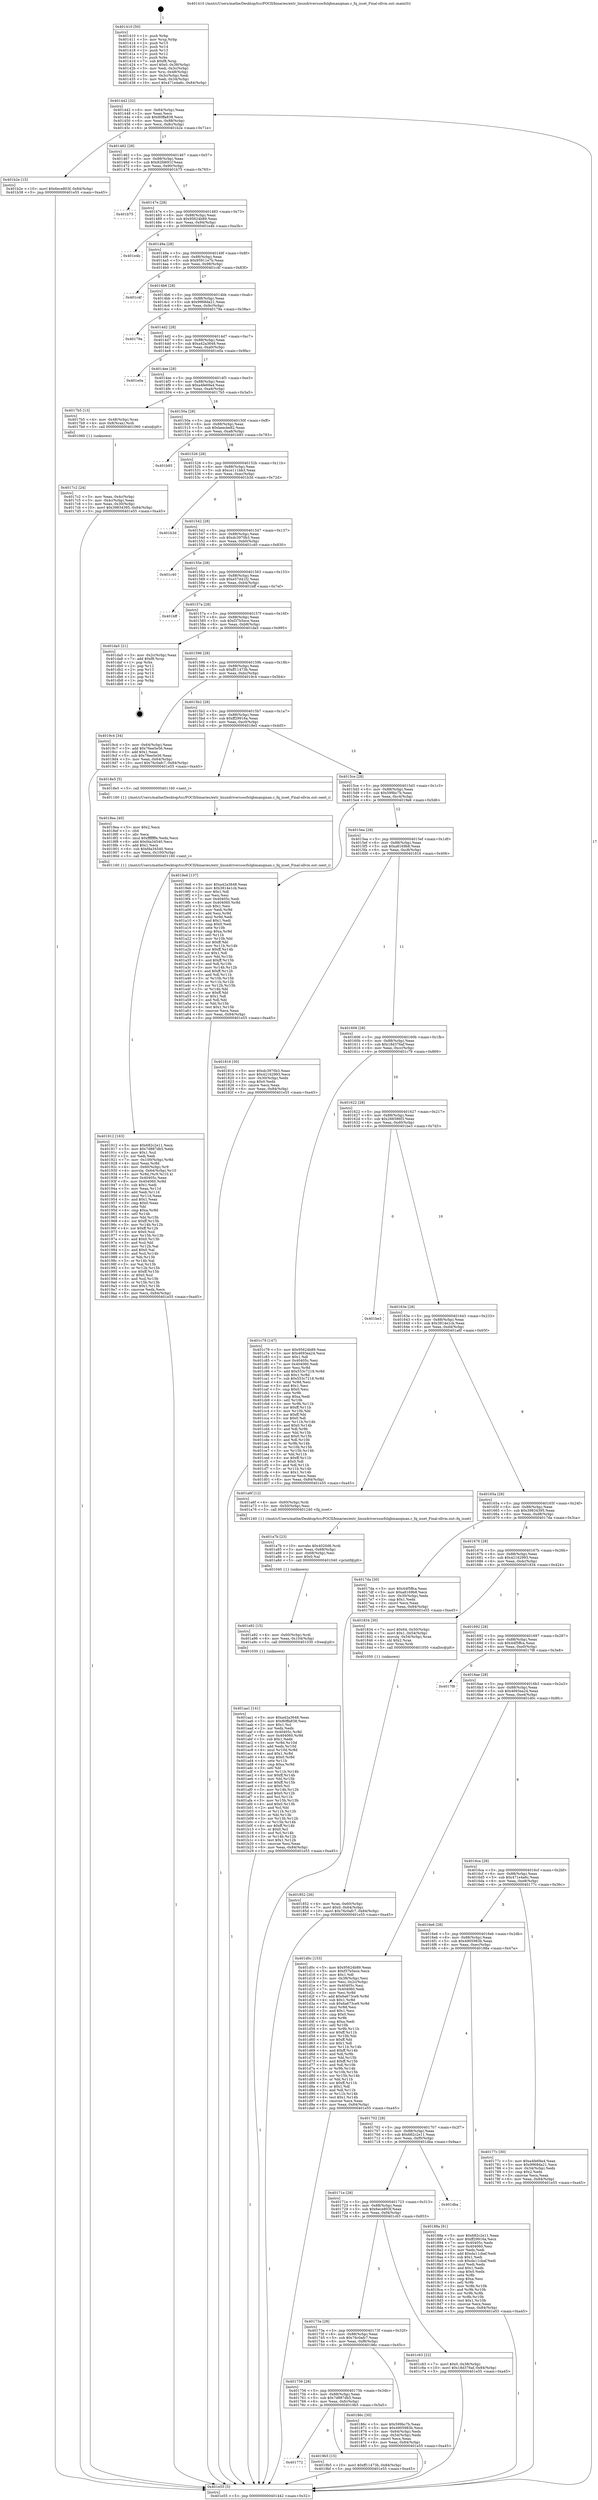 digraph "0x401410" {
  label = "0x401410 (/mnt/c/Users/mathe/Desktop/tcc/POCII/binaries/extr_linuxdriverssocfslqbmanqman.c_fq_isset_Final-ollvm.out::main(0))"
  labelloc = "t"
  node[shape=record]

  Entry [label="",width=0.3,height=0.3,shape=circle,fillcolor=black,style=filled]
  "0x401442" [label="{
     0x401442 [32]\l
     | [instrs]\l
     &nbsp;&nbsp;0x401442 \<+6\>: mov -0x84(%rbp),%eax\l
     &nbsp;&nbsp;0x401448 \<+2\>: mov %eax,%ecx\l
     &nbsp;&nbsp;0x40144a \<+6\>: sub $0x80ffa838,%ecx\l
     &nbsp;&nbsp;0x401450 \<+6\>: mov %eax,-0x88(%rbp)\l
     &nbsp;&nbsp;0x401456 \<+6\>: mov %ecx,-0x8c(%rbp)\l
     &nbsp;&nbsp;0x40145c \<+6\>: je 0000000000401b2e \<main+0x71e\>\l
  }"]
  "0x401b2e" [label="{
     0x401b2e [15]\l
     | [instrs]\l
     &nbsp;&nbsp;0x401b2e \<+10\>: movl $0x6ece803f,-0x84(%rbp)\l
     &nbsp;&nbsp;0x401b38 \<+5\>: jmp 0000000000401e55 \<main+0xa45\>\l
  }"]
  "0x401462" [label="{
     0x401462 [28]\l
     | [instrs]\l
     &nbsp;&nbsp;0x401462 \<+5\>: jmp 0000000000401467 \<main+0x57\>\l
     &nbsp;&nbsp;0x401467 \<+6\>: mov -0x88(%rbp),%eax\l
     &nbsp;&nbsp;0x40146d \<+5\>: sub $0x82fd691f,%eax\l
     &nbsp;&nbsp;0x401472 \<+6\>: mov %eax,-0x90(%rbp)\l
     &nbsp;&nbsp;0x401478 \<+6\>: je 0000000000401b75 \<main+0x765\>\l
  }"]
  Exit [label="",width=0.3,height=0.3,shape=circle,fillcolor=black,style=filled,peripheries=2]
  "0x401b75" [label="{
     0x401b75\l
  }", style=dashed]
  "0x40147e" [label="{
     0x40147e [28]\l
     | [instrs]\l
     &nbsp;&nbsp;0x40147e \<+5\>: jmp 0000000000401483 \<main+0x73\>\l
     &nbsp;&nbsp;0x401483 \<+6\>: mov -0x88(%rbp),%eax\l
     &nbsp;&nbsp;0x401489 \<+5\>: sub $0x95624b89,%eax\l
     &nbsp;&nbsp;0x40148e \<+6\>: mov %eax,-0x94(%rbp)\l
     &nbsp;&nbsp;0x401494 \<+6\>: je 0000000000401e4b \<main+0xa3b\>\l
  }"]
  "0x401aa1" [label="{
     0x401aa1 [141]\l
     | [instrs]\l
     &nbsp;&nbsp;0x401aa1 \<+5\>: mov $0xa42a3648,%eax\l
     &nbsp;&nbsp;0x401aa6 \<+5\>: mov $0x80ffa838,%esi\l
     &nbsp;&nbsp;0x401aab \<+2\>: mov $0x1,%cl\l
     &nbsp;&nbsp;0x401aad \<+2\>: xor %edx,%edx\l
     &nbsp;&nbsp;0x401aaf \<+8\>: mov 0x40405c,%r8d\l
     &nbsp;&nbsp;0x401ab7 \<+8\>: mov 0x404060,%r9d\l
     &nbsp;&nbsp;0x401abf \<+3\>: sub $0x1,%edx\l
     &nbsp;&nbsp;0x401ac2 \<+3\>: mov %r8d,%r10d\l
     &nbsp;&nbsp;0x401ac5 \<+3\>: add %edx,%r10d\l
     &nbsp;&nbsp;0x401ac8 \<+4\>: imul %r10d,%r8d\l
     &nbsp;&nbsp;0x401acc \<+4\>: and $0x1,%r8d\l
     &nbsp;&nbsp;0x401ad0 \<+4\>: cmp $0x0,%r8d\l
     &nbsp;&nbsp;0x401ad4 \<+4\>: sete %r11b\l
     &nbsp;&nbsp;0x401ad8 \<+4\>: cmp $0xa,%r9d\l
     &nbsp;&nbsp;0x401adc \<+3\>: setl %bl\l
     &nbsp;&nbsp;0x401adf \<+3\>: mov %r11b,%r14b\l
     &nbsp;&nbsp;0x401ae2 \<+4\>: xor $0xff,%r14b\l
     &nbsp;&nbsp;0x401ae6 \<+3\>: mov %bl,%r15b\l
     &nbsp;&nbsp;0x401ae9 \<+4\>: xor $0xff,%r15b\l
     &nbsp;&nbsp;0x401aed \<+3\>: xor $0x0,%cl\l
     &nbsp;&nbsp;0x401af0 \<+3\>: mov %r14b,%r12b\l
     &nbsp;&nbsp;0x401af3 \<+4\>: and $0x0,%r12b\l
     &nbsp;&nbsp;0x401af7 \<+3\>: and %cl,%r11b\l
     &nbsp;&nbsp;0x401afa \<+3\>: mov %r15b,%r13b\l
     &nbsp;&nbsp;0x401afd \<+4\>: and $0x0,%r13b\l
     &nbsp;&nbsp;0x401b01 \<+2\>: and %cl,%bl\l
     &nbsp;&nbsp;0x401b03 \<+3\>: or %r11b,%r12b\l
     &nbsp;&nbsp;0x401b06 \<+3\>: or %bl,%r13b\l
     &nbsp;&nbsp;0x401b09 \<+3\>: xor %r13b,%r12b\l
     &nbsp;&nbsp;0x401b0c \<+3\>: or %r15b,%r14b\l
     &nbsp;&nbsp;0x401b0f \<+4\>: xor $0xff,%r14b\l
     &nbsp;&nbsp;0x401b13 \<+3\>: or $0x0,%cl\l
     &nbsp;&nbsp;0x401b16 \<+3\>: and %cl,%r14b\l
     &nbsp;&nbsp;0x401b19 \<+3\>: or %r14b,%r12b\l
     &nbsp;&nbsp;0x401b1c \<+4\>: test $0x1,%r12b\l
     &nbsp;&nbsp;0x401b20 \<+3\>: cmovne %esi,%eax\l
     &nbsp;&nbsp;0x401b23 \<+6\>: mov %eax,-0x84(%rbp)\l
     &nbsp;&nbsp;0x401b29 \<+5\>: jmp 0000000000401e55 \<main+0xa45\>\l
  }"]
  "0x401e4b" [label="{
     0x401e4b\l
  }", style=dashed]
  "0x40149a" [label="{
     0x40149a [28]\l
     | [instrs]\l
     &nbsp;&nbsp;0x40149a \<+5\>: jmp 000000000040149f \<main+0x8f\>\l
     &nbsp;&nbsp;0x40149f \<+6\>: mov -0x88(%rbp),%eax\l
     &nbsp;&nbsp;0x4014a5 \<+5\>: sub $0x95911e7b,%eax\l
     &nbsp;&nbsp;0x4014aa \<+6\>: mov %eax,-0x98(%rbp)\l
     &nbsp;&nbsp;0x4014b0 \<+6\>: je 0000000000401c4f \<main+0x83f\>\l
  }"]
  "0x401a92" [label="{
     0x401a92 [15]\l
     | [instrs]\l
     &nbsp;&nbsp;0x401a92 \<+4\>: mov -0x60(%rbp),%rdi\l
     &nbsp;&nbsp;0x401a96 \<+6\>: mov %eax,-0x104(%rbp)\l
     &nbsp;&nbsp;0x401a9c \<+5\>: call 0000000000401030 \<free@plt\>\l
     | [calls]\l
     &nbsp;&nbsp;0x401030 \{1\} (unknown)\l
  }"]
  "0x401c4f" [label="{
     0x401c4f\l
  }", style=dashed]
  "0x4014b6" [label="{
     0x4014b6 [28]\l
     | [instrs]\l
     &nbsp;&nbsp;0x4014b6 \<+5\>: jmp 00000000004014bb \<main+0xab\>\l
     &nbsp;&nbsp;0x4014bb \<+6\>: mov -0x88(%rbp),%eax\l
     &nbsp;&nbsp;0x4014c1 \<+5\>: sub $0x9968da21,%eax\l
     &nbsp;&nbsp;0x4014c6 \<+6\>: mov %eax,-0x9c(%rbp)\l
     &nbsp;&nbsp;0x4014cc \<+6\>: je 000000000040179a \<main+0x38a\>\l
  }"]
  "0x401a7b" [label="{
     0x401a7b [23]\l
     | [instrs]\l
     &nbsp;&nbsp;0x401a7b \<+10\>: movabs $0x4020d6,%rdi\l
     &nbsp;&nbsp;0x401a85 \<+3\>: mov %eax,-0x68(%rbp)\l
     &nbsp;&nbsp;0x401a88 \<+3\>: mov -0x68(%rbp),%esi\l
     &nbsp;&nbsp;0x401a8b \<+2\>: mov $0x0,%al\l
     &nbsp;&nbsp;0x401a8d \<+5\>: call 0000000000401040 \<printf@plt\>\l
     | [calls]\l
     &nbsp;&nbsp;0x401040 \{1\} (unknown)\l
  }"]
  "0x40179a" [label="{
     0x40179a\l
  }", style=dashed]
  "0x4014d2" [label="{
     0x4014d2 [28]\l
     | [instrs]\l
     &nbsp;&nbsp;0x4014d2 \<+5\>: jmp 00000000004014d7 \<main+0xc7\>\l
     &nbsp;&nbsp;0x4014d7 \<+6\>: mov -0x88(%rbp),%eax\l
     &nbsp;&nbsp;0x4014dd \<+5\>: sub $0xa42a3648,%eax\l
     &nbsp;&nbsp;0x4014e2 \<+6\>: mov %eax,-0xa0(%rbp)\l
     &nbsp;&nbsp;0x4014e8 \<+6\>: je 0000000000401e0a \<main+0x9fa\>\l
  }"]
  "0x401772" [label="{
     0x401772\l
  }", style=dashed]
  "0x401e0a" [label="{
     0x401e0a\l
  }", style=dashed]
  "0x4014ee" [label="{
     0x4014ee [28]\l
     | [instrs]\l
     &nbsp;&nbsp;0x4014ee \<+5\>: jmp 00000000004014f3 \<main+0xe3\>\l
     &nbsp;&nbsp;0x4014f3 \<+6\>: mov -0x88(%rbp),%eax\l
     &nbsp;&nbsp;0x4014f9 \<+5\>: sub $0xa4fe69a4,%eax\l
     &nbsp;&nbsp;0x4014fe \<+6\>: mov %eax,-0xa4(%rbp)\l
     &nbsp;&nbsp;0x401504 \<+6\>: je 00000000004017b5 \<main+0x3a5\>\l
  }"]
  "0x4019b5" [label="{
     0x4019b5 [15]\l
     | [instrs]\l
     &nbsp;&nbsp;0x4019b5 \<+10\>: movl $0xff11473b,-0x84(%rbp)\l
     &nbsp;&nbsp;0x4019bf \<+5\>: jmp 0000000000401e55 \<main+0xa45\>\l
  }"]
  "0x4017b5" [label="{
     0x4017b5 [13]\l
     | [instrs]\l
     &nbsp;&nbsp;0x4017b5 \<+4\>: mov -0x48(%rbp),%rax\l
     &nbsp;&nbsp;0x4017b9 \<+4\>: mov 0x8(%rax),%rdi\l
     &nbsp;&nbsp;0x4017bd \<+5\>: call 0000000000401060 \<atoi@plt\>\l
     | [calls]\l
     &nbsp;&nbsp;0x401060 \{1\} (unknown)\l
  }"]
  "0x40150a" [label="{
     0x40150a [28]\l
     | [instrs]\l
     &nbsp;&nbsp;0x40150a \<+5\>: jmp 000000000040150f \<main+0xff\>\l
     &nbsp;&nbsp;0x40150f \<+6\>: mov -0x88(%rbp),%eax\l
     &nbsp;&nbsp;0x401515 \<+5\>: sub $0xbeecbe82,%eax\l
     &nbsp;&nbsp;0x40151a \<+6\>: mov %eax,-0xa8(%rbp)\l
     &nbsp;&nbsp;0x401520 \<+6\>: je 0000000000401b93 \<main+0x783\>\l
  }"]
  "0x401912" [label="{
     0x401912 [163]\l
     | [instrs]\l
     &nbsp;&nbsp;0x401912 \<+5\>: mov $0x682c2e11,%ecx\l
     &nbsp;&nbsp;0x401917 \<+5\>: mov $0x7d887db5,%edx\l
     &nbsp;&nbsp;0x40191c \<+3\>: mov $0x1,%sil\l
     &nbsp;&nbsp;0x40191f \<+2\>: xor %edi,%edi\l
     &nbsp;&nbsp;0x401921 \<+7\>: mov -0x100(%rbp),%r8d\l
     &nbsp;&nbsp;0x401928 \<+4\>: imul %eax,%r8d\l
     &nbsp;&nbsp;0x40192c \<+4\>: mov -0x60(%rbp),%r9\l
     &nbsp;&nbsp;0x401930 \<+4\>: movslq -0x64(%rbp),%r10\l
     &nbsp;&nbsp;0x401934 \<+4\>: mov %r8d,(%r9,%r10,4)\l
     &nbsp;&nbsp;0x401938 \<+7\>: mov 0x40405c,%eax\l
     &nbsp;&nbsp;0x40193f \<+8\>: mov 0x404060,%r8d\l
     &nbsp;&nbsp;0x401947 \<+3\>: sub $0x1,%edi\l
     &nbsp;&nbsp;0x40194a \<+3\>: mov %eax,%r11d\l
     &nbsp;&nbsp;0x40194d \<+3\>: add %edi,%r11d\l
     &nbsp;&nbsp;0x401950 \<+4\>: imul %r11d,%eax\l
     &nbsp;&nbsp;0x401954 \<+3\>: and $0x1,%eax\l
     &nbsp;&nbsp;0x401957 \<+3\>: cmp $0x0,%eax\l
     &nbsp;&nbsp;0x40195a \<+3\>: sete %bl\l
     &nbsp;&nbsp;0x40195d \<+4\>: cmp $0xa,%r8d\l
     &nbsp;&nbsp;0x401961 \<+4\>: setl %r14b\l
     &nbsp;&nbsp;0x401965 \<+3\>: mov %bl,%r15b\l
     &nbsp;&nbsp;0x401968 \<+4\>: xor $0xff,%r15b\l
     &nbsp;&nbsp;0x40196c \<+3\>: mov %r14b,%r12b\l
     &nbsp;&nbsp;0x40196f \<+4\>: xor $0xff,%r12b\l
     &nbsp;&nbsp;0x401973 \<+4\>: xor $0x0,%sil\l
     &nbsp;&nbsp;0x401977 \<+3\>: mov %r15b,%r13b\l
     &nbsp;&nbsp;0x40197a \<+4\>: and $0x0,%r13b\l
     &nbsp;&nbsp;0x40197e \<+3\>: and %sil,%bl\l
     &nbsp;&nbsp;0x401981 \<+3\>: mov %r12b,%al\l
     &nbsp;&nbsp;0x401984 \<+2\>: and $0x0,%al\l
     &nbsp;&nbsp;0x401986 \<+3\>: and %sil,%r14b\l
     &nbsp;&nbsp;0x401989 \<+3\>: or %bl,%r13b\l
     &nbsp;&nbsp;0x40198c \<+3\>: or %r14b,%al\l
     &nbsp;&nbsp;0x40198f \<+3\>: xor %al,%r13b\l
     &nbsp;&nbsp;0x401992 \<+3\>: or %r12b,%r15b\l
     &nbsp;&nbsp;0x401995 \<+4\>: xor $0xff,%r15b\l
     &nbsp;&nbsp;0x401999 \<+4\>: or $0x0,%sil\l
     &nbsp;&nbsp;0x40199d \<+3\>: and %sil,%r15b\l
     &nbsp;&nbsp;0x4019a0 \<+3\>: or %r15b,%r13b\l
     &nbsp;&nbsp;0x4019a3 \<+4\>: test $0x1,%r13b\l
     &nbsp;&nbsp;0x4019a7 \<+3\>: cmovne %edx,%ecx\l
     &nbsp;&nbsp;0x4019aa \<+6\>: mov %ecx,-0x84(%rbp)\l
     &nbsp;&nbsp;0x4019b0 \<+5\>: jmp 0000000000401e55 \<main+0xa45\>\l
  }"]
  "0x401b93" [label="{
     0x401b93\l
  }", style=dashed]
  "0x401526" [label="{
     0x401526 [28]\l
     | [instrs]\l
     &nbsp;&nbsp;0x401526 \<+5\>: jmp 000000000040152b \<main+0x11b\>\l
     &nbsp;&nbsp;0x40152b \<+6\>: mov -0x88(%rbp),%eax\l
     &nbsp;&nbsp;0x401531 \<+5\>: sub $0xce111bb3,%eax\l
     &nbsp;&nbsp;0x401536 \<+6\>: mov %eax,-0xac(%rbp)\l
     &nbsp;&nbsp;0x40153c \<+6\>: je 0000000000401b3d \<main+0x72d\>\l
  }"]
  "0x4018ea" [label="{
     0x4018ea [40]\l
     | [instrs]\l
     &nbsp;&nbsp;0x4018ea \<+5\>: mov $0x2,%ecx\l
     &nbsp;&nbsp;0x4018ef \<+1\>: cltd\l
     &nbsp;&nbsp;0x4018f0 \<+2\>: idiv %ecx\l
     &nbsp;&nbsp;0x4018f2 \<+6\>: imul $0xfffffffe,%edx,%ecx\l
     &nbsp;&nbsp;0x4018f8 \<+6\>: add $0xfda34540,%ecx\l
     &nbsp;&nbsp;0x4018fe \<+3\>: add $0x1,%ecx\l
     &nbsp;&nbsp;0x401901 \<+6\>: sub $0xfda34540,%ecx\l
     &nbsp;&nbsp;0x401907 \<+6\>: mov %ecx,-0x100(%rbp)\l
     &nbsp;&nbsp;0x40190d \<+5\>: call 0000000000401160 \<next_i\>\l
     | [calls]\l
     &nbsp;&nbsp;0x401160 \{1\} (/mnt/c/Users/mathe/Desktop/tcc/POCII/binaries/extr_linuxdriverssocfslqbmanqman.c_fq_isset_Final-ollvm.out::next_i)\l
  }"]
  "0x401b3d" [label="{
     0x401b3d\l
  }", style=dashed]
  "0x401542" [label="{
     0x401542 [28]\l
     | [instrs]\l
     &nbsp;&nbsp;0x401542 \<+5\>: jmp 0000000000401547 \<main+0x137\>\l
     &nbsp;&nbsp;0x401547 \<+6\>: mov -0x88(%rbp),%eax\l
     &nbsp;&nbsp;0x40154d \<+5\>: sub $0xdc3970b3,%eax\l
     &nbsp;&nbsp;0x401552 \<+6\>: mov %eax,-0xb0(%rbp)\l
     &nbsp;&nbsp;0x401558 \<+6\>: je 0000000000401c40 \<main+0x830\>\l
  }"]
  "0x401756" [label="{
     0x401756 [28]\l
     | [instrs]\l
     &nbsp;&nbsp;0x401756 \<+5\>: jmp 000000000040175b \<main+0x34b\>\l
     &nbsp;&nbsp;0x40175b \<+6\>: mov -0x88(%rbp),%eax\l
     &nbsp;&nbsp;0x401761 \<+5\>: sub $0x7d887db5,%eax\l
     &nbsp;&nbsp;0x401766 \<+6\>: mov %eax,-0xfc(%rbp)\l
     &nbsp;&nbsp;0x40176c \<+6\>: je 00000000004019b5 \<main+0x5a5\>\l
  }"]
  "0x401c40" [label="{
     0x401c40\l
  }", style=dashed]
  "0x40155e" [label="{
     0x40155e [28]\l
     | [instrs]\l
     &nbsp;&nbsp;0x40155e \<+5\>: jmp 0000000000401563 \<main+0x153\>\l
     &nbsp;&nbsp;0x401563 \<+6\>: mov -0x88(%rbp),%eax\l
     &nbsp;&nbsp;0x401569 \<+5\>: sub $0xe57d41f2,%eax\l
     &nbsp;&nbsp;0x40156e \<+6\>: mov %eax,-0xb4(%rbp)\l
     &nbsp;&nbsp;0x401574 \<+6\>: je 0000000000401bff \<main+0x7ef\>\l
  }"]
  "0x40186c" [label="{
     0x40186c [30]\l
     | [instrs]\l
     &nbsp;&nbsp;0x40186c \<+5\>: mov $0x599bc7b,%eax\l
     &nbsp;&nbsp;0x401871 \<+5\>: mov $0x4905983b,%ecx\l
     &nbsp;&nbsp;0x401876 \<+3\>: mov -0x64(%rbp),%edx\l
     &nbsp;&nbsp;0x401879 \<+3\>: cmp -0x54(%rbp),%edx\l
     &nbsp;&nbsp;0x40187c \<+3\>: cmovl %ecx,%eax\l
     &nbsp;&nbsp;0x40187f \<+6\>: mov %eax,-0x84(%rbp)\l
     &nbsp;&nbsp;0x401885 \<+5\>: jmp 0000000000401e55 \<main+0xa45\>\l
  }"]
  "0x401bff" [label="{
     0x401bff\l
  }", style=dashed]
  "0x40157a" [label="{
     0x40157a [28]\l
     | [instrs]\l
     &nbsp;&nbsp;0x40157a \<+5\>: jmp 000000000040157f \<main+0x16f\>\l
     &nbsp;&nbsp;0x40157f \<+6\>: mov -0x88(%rbp),%eax\l
     &nbsp;&nbsp;0x401585 \<+5\>: sub $0xf37b5ece,%eax\l
     &nbsp;&nbsp;0x40158a \<+6\>: mov %eax,-0xb8(%rbp)\l
     &nbsp;&nbsp;0x401590 \<+6\>: je 0000000000401da5 \<main+0x995\>\l
  }"]
  "0x40173a" [label="{
     0x40173a [28]\l
     | [instrs]\l
     &nbsp;&nbsp;0x40173a \<+5\>: jmp 000000000040173f \<main+0x32f\>\l
     &nbsp;&nbsp;0x40173f \<+6\>: mov -0x88(%rbp),%eax\l
     &nbsp;&nbsp;0x401745 \<+5\>: sub $0x76c0afc7,%eax\l
     &nbsp;&nbsp;0x40174a \<+6\>: mov %eax,-0xf8(%rbp)\l
     &nbsp;&nbsp;0x401750 \<+6\>: je 000000000040186c \<main+0x45c\>\l
  }"]
  "0x401da5" [label="{
     0x401da5 [21]\l
     | [instrs]\l
     &nbsp;&nbsp;0x401da5 \<+3\>: mov -0x2c(%rbp),%eax\l
     &nbsp;&nbsp;0x401da8 \<+7\>: add $0xf8,%rsp\l
     &nbsp;&nbsp;0x401daf \<+1\>: pop %rbx\l
     &nbsp;&nbsp;0x401db0 \<+2\>: pop %r12\l
     &nbsp;&nbsp;0x401db2 \<+2\>: pop %r13\l
     &nbsp;&nbsp;0x401db4 \<+2\>: pop %r14\l
     &nbsp;&nbsp;0x401db6 \<+2\>: pop %r15\l
     &nbsp;&nbsp;0x401db8 \<+1\>: pop %rbp\l
     &nbsp;&nbsp;0x401db9 \<+1\>: ret\l
  }"]
  "0x401596" [label="{
     0x401596 [28]\l
     | [instrs]\l
     &nbsp;&nbsp;0x401596 \<+5\>: jmp 000000000040159b \<main+0x18b\>\l
     &nbsp;&nbsp;0x40159b \<+6\>: mov -0x88(%rbp),%eax\l
     &nbsp;&nbsp;0x4015a1 \<+5\>: sub $0xff11473b,%eax\l
     &nbsp;&nbsp;0x4015a6 \<+6\>: mov %eax,-0xbc(%rbp)\l
     &nbsp;&nbsp;0x4015ac \<+6\>: je 00000000004019c4 \<main+0x5b4\>\l
  }"]
  "0x401c63" [label="{
     0x401c63 [22]\l
     | [instrs]\l
     &nbsp;&nbsp;0x401c63 \<+7\>: movl $0x0,-0x38(%rbp)\l
     &nbsp;&nbsp;0x401c6a \<+10\>: movl $0x18d376af,-0x84(%rbp)\l
     &nbsp;&nbsp;0x401c74 \<+5\>: jmp 0000000000401e55 \<main+0xa45\>\l
  }"]
  "0x4019c4" [label="{
     0x4019c4 [34]\l
     | [instrs]\l
     &nbsp;&nbsp;0x4019c4 \<+3\>: mov -0x64(%rbp),%eax\l
     &nbsp;&nbsp;0x4019c7 \<+5\>: add $0x76ee5e56,%eax\l
     &nbsp;&nbsp;0x4019cc \<+3\>: add $0x1,%eax\l
     &nbsp;&nbsp;0x4019cf \<+5\>: sub $0x76ee5e56,%eax\l
     &nbsp;&nbsp;0x4019d4 \<+3\>: mov %eax,-0x64(%rbp)\l
     &nbsp;&nbsp;0x4019d7 \<+10\>: movl $0x76c0afc7,-0x84(%rbp)\l
     &nbsp;&nbsp;0x4019e1 \<+5\>: jmp 0000000000401e55 \<main+0xa45\>\l
  }"]
  "0x4015b2" [label="{
     0x4015b2 [28]\l
     | [instrs]\l
     &nbsp;&nbsp;0x4015b2 \<+5\>: jmp 00000000004015b7 \<main+0x1a7\>\l
     &nbsp;&nbsp;0x4015b7 \<+6\>: mov -0x88(%rbp),%eax\l
     &nbsp;&nbsp;0x4015bd \<+5\>: sub $0xff29916a,%eax\l
     &nbsp;&nbsp;0x4015c2 \<+6\>: mov %eax,-0xc0(%rbp)\l
     &nbsp;&nbsp;0x4015c8 \<+6\>: je 00000000004018e5 \<main+0x4d5\>\l
  }"]
  "0x40171e" [label="{
     0x40171e [28]\l
     | [instrs]\l
     &nbsp;&nbsp;0x40171e \<+5\>: jmp 0000000000401723 \<main+0x313\>\l
     &nbsp;&nbsp;0x401723 \<+6\>: mov -0x88(%rbp),%eax\l
     &nbsp;&nbsp;0x401729 \<+5\>: sub $0x6ece803f,%eax\l
     &nbsp;&nbsp;0x40172e \<+6\>: mov %eax,-0xf4(%rbp)\l
     &nbsp;&nbsp;0x401734 \<+6\>: je 0000000000401c63 \<main+0x853\>\l
  }"]
  "0x4018e5" [label="{
     0x4018e5 [5]\l
     | [instrs]\l
     &nbsp;&nbsp;0x4018e5 \<+5\>: call 0000000000401160 \<next_i\>\l
     | [calls]\l
     &nbsp;&nbsp;0x401160 \{1\} (/mnt/c/Users/mathe/Desktop/tcc/POCII/binaries/extr_linuxdriverssocfslqbmanqman.c_fq_isset_Final-ollvm.out::next_i)\l
  }"]
  "0x4015ce" [label="{
     0x4015ce [28]\l
     | [instrs]\l
     &nbsp;&nbsp;0x4015ce \<+5\>: jmp 00000000004015d3 \<main+0x1c3\>\l
     &nbsp;&nbsp;0x4015d3 \<+6\>: mov -0x88(%rbp),%eax\l
     &nbsp;&nbsp;0x4015d9 \<+5\>: sub $0x599bc7b,%eax\l
     &nbsp;&nbsp;0x4015de \<+6\>: mov %eax,-0xc4(%rbp)\l
     &nbsp;&nbsp;0x4015e4 \<+6\>: je 00000000004019e6 \<main+0x5d6\>\l
  }"]
  "0x401dba" [label="{
     0x401dba\l
  }", style=dashed]
  "0x4019e6" [label="{
     0x4019e6 [137]\l
     | [instrs]\l
     &nbsp;&nbsp;0x4019e6 \<+5\>: mov $0xa42a3648,%eax\l
     &nbsp;&nbsp;0x4019eb \<+5\>: mov $0x3814e1cb,%ecx\l
     &nbsp;&nbsp;0x4019f0 \<+2\>: mov $0x1,%dl\l
     &nbsp;&nbsp;0x4019f2 \<+2\>: xor %esi,%esi\l
     &nbsp;&nbsp;0x4019f4 \<+7\>: mov 0x40405c,%edi\l
     &nbsp;&nbsp;0x4019fb \<+8\>: mov 0x404060,%r8d\l
     &nbsp;&nbsp;0x401a03 \<+3\>: sub $0x1,%esi\l
     &nbsp;&nbsp;0x401a06 \<+3\>: mov %edi,%r9d\l
     &nbsp;&nbsp;0x401a09 \<+3\>: add %esi,%r9d\l
     &nbsp;&nbsp;0x401a0c \<+4\>: imul %r9d,%edi\l
     &nbsp;&nbsp;0x401a10 \<+3\>: and $0x1,%edi\l
     &nbsp;&nbsp;0x401a13 \<+3\>: cmp $0x0,%edi\l
     &nbsp;&nbsp;0x401a16 \<+4\>: sete %r10b\l
     &nbsp;&nbsp;0x401a1a \<+4\>: cmp $0xa,%r8d\l
     &nbsp;&nbsp;0x401a1e \<+4\>: setl %r11b\l
     &nbsp;&nbsp;0x401a22 \<+3\>: mov %r10b,%bl\l
     &nbsp;&nbsp;0x401a25 \<+3\>: xor $0xff,%bl\l
     &nbsp;&nbsp;0x401a28 \<+3\>: mov %r11b,%r14b\l
     &nbsp;&nbsp;0x401a2b \<+4\>: xor $0xff,%r14b\l
     &nbsp;&nbsp;0x401a2f \<+3\>: xor $0x1,%dl\l
     &nbsp;&nbsp;0x401a32 \<+3\>: mov %bl,%r15b\l
     &nbsp;&nbsp;0x401a35 \<+4\>: and $0xff,%r15b\l
     &nbsp;&nbsp;0x401a39 \<+3\>: and %dl,%r10b\l
     &nbsp;&nbsp;0x401a3c \<+3\>: mov %r14b,%r12b\l
     &nbsp;&nbsp;0x401a3f \<+4\>: and $0xff,%r12b\l
     &nbsp;&nbsp;0x401a43 \<+3\>: and %dl,%r11b\l
     &nbsp;&nbsp;0x401a46 \<+3\>: or %r10b,%r15b\l
     &nbsp;&nbsp;0x401a49 \<+3\>: or %r11b,%r12b\l
     &nbsp;&nbsp;0x401a4c \<+3\>: xor %r12b,%r15b\l
     &nbsp;&nbsp;0x401a4f \<+3\>: or %r14b,%bl\l
     &nbsp;&nbsp;0x401a52 \<+3\>: xor $0xff,%bl\l
     &nbsp;&nbsp;0x401a55 \<+3\>: or $0x1,%dl\l
     &nbsp;&nbsp;0x401a58 \<+2\>: and %dl,%bl\l
     &nbsp;&nbsp;0x401a5a \<+3\>: or %bl,%r15b\l
     &nbsp;&nbsp;0x401a5d \<+4\>: test $0x1,%r15b\l
     &nbsp;&nbsp;0x401a61 \<+3\>: cmovne %ecx,%eax\l
     &nbsp;&nbsp;0x401a64 \<+6\>: mov %eax,-0x84(%rbp)\l
     &nbsp;&nbsp;0x401a6a \<+5\>: jmp 0000000000401e55 \<main+0xa45\>\l
  }"]
  "0x4015ea" [label="{
     0x4015ea [28]\l
     | [instrs]\l
     &nbsp;&nbsp;0x4015ea \<+5\>: jmp 00000000004015ef \<main+0x1df\>\l
     &nbsp;&nbsp;0x4015ef \<+6\>: mov -0x88(%rbp),%eax\l
     &nbsp;&nbsp;0x4015f5 \<+5\>: sub $0xa8169b8,%eax\l
     &nbsp;&nbsp;0x4015fa \<+6\>: mov %eax,-0xc8(%rbp)\l
     &nbsp;&nbsp;0x401600 \<+6\>: je 0000000000401816 \<main+0x406\>\l
  }"]
  "0x401702" [label="{
     0x401702 [28]\l
     | [instrs]\l
     &nbsp;&nbsp;0x401702 \<+5\>: jmp 0000000000401707 \<main+0x2f7\>\l
     &nbsp;&nbsp;0x401707 \<+6\>: mov -0x88(%rbp),%eax\l
     &nbsp;&nbsp;0x40170d \<+5\>: sub $0x682c2e11,%eax\l
     &nbsp;&nbsp;0x401712 \<+6\>: mov %eax,-0xf0(%rbp)\l
     &nbsp;&nbsp;0x401718 \<+6\>: je 0000000000401dba \<main+0x9aa\>\l
  }"]
  "0x401816" [label="{
     0x401816 [30]\l
     | [instrs]\l
     &nbsp;&nbsp;0x401816 \<+5\>: mov $0xdc3970b3,%eax\l
     &nbsp;&nbsp;0x40181b \<+5\>: mov $0x42162993,%ecx\l
     &nbsp;&nbsp;0x401820 \<+3\>: mov -0x30(%rbp),%edx\l
     &nbsp;&nbsp;0x401823 \<+3\>: cmp $0x0,%edx\l
     &nbsp;&nbsp;0x401826 \<+3\>: cmove %ecx,%eax\l
     &nbsp;&nbsp;0x401829 \<+6\>: mov %eax,-0x84(%rbp)\l
     &nbsp;&nbsp;0x40182f \<+5\>: jmp 0000000000401e55 \<main+0xa45\>\l
  }"]
  "0x401606" [label="{
     0x401606 [28]\l
     | [instrs]\l
     &nbsp;&nbsp;0x401606 \<+5\>: jmp 000000000040160b \<main+0x1fb\>\l
     &nbsp;&nbsp;0x40160b \<+6\>: mov -0x88(%rbp),%eax\l
     &nbsp;&nbsp;0x401611 \<+5\>: sub $0x18d376af,%eax\l
     &nbsp;&nbsp;0x401616 \<+6\>: mov %eax,-0xcc(%rbp)\l
     &nbsp;&nbsp;0x40161c \<+6\>: je 0000000000401c79 \<main+0x869\>\l
  }"]
  "0x40188a" [label="{
     0x40188a [91]\l
     | [instrs]\l
     &nbsp;&nbsp;0x40188a \<+5\>: mov $0x682c2e11,%eax\l
     &nbsp;&nbsp;0x40188f \<+5\>: mov $0xff29916a,%ecx\l
     &nbsp;&nbsp;0x401894 \<+7\>: mov 0x40405c,%edx\l
     &nbsp;&nbsp;0x40189b \<+7\>: mov 0x404060,%esi\l
     &nbsp;&nbsp;0x4018a2 \<+2\>: mov %edx,%edi\l
     &nbsp;&nbsp;0x4018a4 \<+6\>: add $0xda11cbaf,%edi\l
     &nbsp;&nbsp;0x4018aa \<+3\>: sub $0x1,%edi\l
     &nbsp;&nbsp;0x4018ad \<+6\>: sub $0xda11cbaf,%edi\l
     &nbsp;&nbsp;0x4018b3 \<+3\>: imul %edi,%edx\l
     &nbsp;&nbsp;0x4018b6 \<+3\>: and $0x1,%edx\l
     &nbsp;&nbsp;0x4018b9 \<+3\>: cmp $0x0,%edx\l
     &nbsp;&nbsp;0x4018bc \<+4\>: sete %r8b\l
     &nbsp;&nbsp;0x4018c0 \<+3\>: cmp $0xa,%esi\l
     &nbsp;&nbsp;0x4018c3 \<+4\>: setl %r9b\l
     &nbsp;&nbsp;0x4018c7 \<+3\>: mov %r8b,%r10b\l
     &nbsp;&nbsp;0x4018ca \<+3\>: and %r9b,%r10b\l
     &nbsp;&nbsp;0x4018cd \<+3\>: xor %r9b,%r8b\l
     &nbsp;&nbsp;0x4018d0 \<+3\>: or %r8b,%r10b\l
     &nbsp;&nbsp;0x4018d3 \<+4\>: test $0x1,%r10b\l
     &nbsp;&nbsp;0x4018d7 \<+3\>: cmovne %ecx,%eax\l
     &nbsp;&nbsp;0x4018da \<+6\>: mov %eax,-0x84(%rbp)\l
     &nbsp;&nbsp;0x4018e0 \<+5\>: jmp 0000000000401e55 \<main+0xa45\>\l
  }"]
  "0x401c79" [label="{
     0x401c79 [147]\l
     | [instrs]\l
     &nbsp;&nbsp;0x401c79 \<+5\>: mov $0x95624b89,%eax\l
     &nbsp;&nbsp;0x401c7e \<+5\>: mov $0x4693ea24,%ecx\l
     &nbsp;&nbsp;0x401c83 \<+2\>: mov $0x1,%dl\l
     &nbsp;&nbsp;0x401c85 \<+7\>: mov 0x40405c,%esi\l
     &nbsp;&nbsp;0x401c8c \<+7\>: mov 0x404060,%edi\l
     &nbsp;&nbsp;0x401c93 \<+3\>: mov %esi,%r8d\l
     &nbsp;&nbsp;0x401c96 \<+7\>: add $0x553c7218,%r8d\l
     &nbsp;&nbsp;0x401c9d \<+4\>: sub $0x1,%r8d\l
     &nbsp;&nbsp;0x401ca1 \<+7\>: sub $0x553c7218,%r8d\l
     &nbsp;&nbsp;0x401ca8 \<+4\>: imul %r8d,%esi\l
     &nbsp;&nbsp;0x401cac \<+3\>: and $0x1,%esi\l
     &nbsp;&nbsp;0x401caf \<+3\>: cmp $0x0,%esi\l
     &nbsp;&nbsp;0x401cb2 \<+4\>: sete %r9b\l
     &nbsp;&nbsp;0x401cb6 \<+3\>: cmp $0xa,%edi\l
     &nbsp;&nbsp;0x401cb9 \<+4\>: setl %r10b\l
     &nbsp;&nbsp;0x401cbd \<+3\>: mov %r9b,%r11b\l
     &nbsp;&nbsp;0x401cc0 \<+4\>: xor $0xff,%r11b\l
     &nbsp;&nbsp;0x401cc4 \<+3\>: mov %r10b,%bl\l
     &nbsp;&nbsp;0x401cc7 \<+3\>: xor $0xff,%bl\l
     &nbsp;&nbsp;0x401cca \<+3\>: xor $0x0,%dl\l
     &nbsp;&nbsp;0x401ccd \<+3\>: mov %r11b,%r14b\l
     &nbsp;&nbsp;0x401cd0 \<+4\>: and $0x0,%r14b\l
     &nbsp;&nbsp;0x401cd4 \<+3\>: and %dl,%r9b\l
     &nbsp;&nbsp;0x401cd7 \<+3\>: mov %bl,%r15b\l
     &nbsp;&nbsp;0x401cda \<+4\>: and $0x0,%r15b\l
     &nbsp;&nbsp;0x401cde \<+3\>: and %dl,%r10b\l
     &nbsp;&nbsp;0x401ce1 \<+3\>: or %r9b,%r14b\l
     &nbsp;&nbsp;0x401ce4 \<+3\>: or %r10b,%r15b\l
     &nbsp;&nbsp;0x401ce7 \<+3\>: xor %r15b,%r14b\l
     &nbsp;&nbsp;0x401cea \<+3\>: or %bl,%r11b\l
     &nbsp;&nbsp;0x401ced \<+4\>: xor $0xff,%r11b\l
     &nbsp;&nbsp;0x401cf1 \<+3\>: or $0x0,%dl\l
     &nbsp;&nbsp;0x401cf4 \<+3\>: and %dl,%r11b\l
     &nbsp;&nbsp;0x401cf7 \<+3\>: or %r11b,%r14b\l
     &nbsp;&nbsp;0x401cfa \<+4\>: test $0x1,%r14b\l
     &nbsp;&nbsp;0x401cfe \<+3\>: cmovne %ecx,%eax\l
     &nbsp;&nbsp;0x401d01 \<+6\>: mov %eax,-0x84(%rbp)\l
     &nbsp;&nbsp;0x401d07 \<+5\>: jmp 0000000000401e55 \<main+0xa45\>\l
  }"]
  "0x401622" [label="{
     0x401622 [28]\l
     | [instrs]\l
     &nbsp;&nbsp;0x401622 \<+5\>: jmp 0000000000401627 \<main+0x217\>\l
     &nbsp;&nbsp;0x401627 \<+6\>: mov -0x88(%rbp),%eax\l
     &nbsp;&nbsp;0x40162d \<+5\>: sub $0x266586f3,%eax\l
     &nbsp;&nbsp;0x401632 \<+6\>: mov %eax,-0xd0(%rbp)\l
     &nbsp;&nbsp;0x401638 \<+6\>: je 0000000000401be3 \<main+0x7d3\>\l
  }"]
  "0x401852" [label="{
     0x401852 [26]\l
     | [instrs]\l
     &nbsp;&nbsp;0x401852 \<+4\>: mov %rax,-0x60(%rbp)\l
     &nbsp;&nbsp;0x401856 \<+7\>: movl $0x0,-0x64(%rbp)\l
     &nbsp;&nbsp;0x40185d \<+10\>: movl $0x76c0afc7,-0x84(%rbp)\l
     &nbsp;&nbsp;0x401867 \<+5\>: jmp 0000000000401e55 \<main+0xa45\>\l
  }"]
  "0x401be3" [label="{
     0x401be3\l
  }", style=dashed]
  "0x40163e" [label="{
     0x40163e [28]\l
     | [instrs]\l
     &nbsp;&nbsp;0x40163e \<+5\>: jmp 0000000000401643 \<main+0x233\>\l
     &nbsp;&nbsp;0x401643 \<+6\>: mov -0x88(%rbp),%eax\l
     &nbsp;&nbsp;0x401649 \<+5\>: sub $0x3814e1cb,%eax\l
     &nbsp;&nbsp;0x40164e \<+6\>: mov %eax,-0xd4(%rbp)\l
     &nbsp;&nbsp;0x401654 \<+6\>: je 0000000000401a6f \<main+0x65f\>\l
  }"]
  "0x4017c2" [label="{
     0x4017c2 [24]\l
     | [instrs]\l
     &nbsp;&nbsp;0x4017c2 \<+3\>: mov %eax,-0x4c(%rbp)\l
     &nbsp;&nbsp;0x4017c5 \<+3\>: mov -0x4c(%rbp),%eax\l
     &nbsp;&nbsp;0x4017c8 \<+3\>: mov %eax,-0x30(%rbp)\l
     &nbsp;&nbsp;0x4017cb \<+10\>: movl $0x39834395,-0x84(%rbp)\l
     &nbsp;&nbsp;0x4017d5 \<+5\>: jmp 0000000000401e55 \<main+0xa45\>\l
  }"]
  "0x401a6f" [label="{
     0x401a6f [12]\l
     | [instrs]\l
     &nbsp;&nbsp;0x401a6f \<+4\>: mov -0x60(%rbp),%rdi\l
     &nbsp;&nbsp;0x401a73 \<+3\>: mov -0x50(%rbp),%esi\l
     &nbsp;&nbsp;0x401a76 \<+5\>: call 0000000000401240 \<fq_isset\>\l
     | [calls]\l
     &nbsp;&nbsp;0x401240 \{1\} (/mnt/c/Users/mathe/Desktop/tcc/POCII/binaries/extr_linuxdriverssocfslqbmanqman.c_fq_isset_Final-ollvm.out::fq_isset)\l
  }"]
  "0x40165a" [label="{
     0x40165a [28]\l
     | [instrs]\l
     &nbsp;&nbsp;0x40165a \<+5\>: jmp 000000000040165f \<main+0x24f\>\l
     &nbsp;&nbsp;0x40165f \<+6\>: mov -0x88(%rbp),%eax\l
     &nbsp;&nbsp;0x401665 \<+5\>: sub $0x39834395,%eax\l
     &nbsp;&nbsp;0x40166a \<+6\>: mov %eax,-0xd8(%rbp)\l
     &nbsp;&nbsp;0x401670 \<+6\>: je 00000000004017da \<main+0x3ca\>\l
  }"]
  "0x401410" [label="{
     0x401410 [50]\l
     | [instrs]\l
     &nbsp;&nbsp;0x401410 \<+1\>: push %rbp\l
     &nbsp;&nbsp;0x401411 \<+3\>: mov %rsp,%rbp\l
     &nbsp;&nbsp;0x401414 \<+2\>: push %r15\l
     &nbsp;&nbsp;0x401416 \<+2\>: push %r14\l
     &nbsp;&nbsp;0x401418 \<+2\>: push %r13\l
     &nbsp;&nbsp;0x40141a \<+2\>: push %r12\l
     &nbsp;&nbsp;0x40141c \<+1\>: push %rbx\l
     &nbsp;&nbsp;0x40141d \<+7\>: sub $0xf8,%rsp\l
     &nbsp;&nbsp;0x401424 \<+7\>: movl $0x0,-0x38(%rbp)\l
     &nbsp;&nbsp;0x40142b \<+3\>: mov %edi,-0x3c(%rbp)\l
     &nbsp;&nbsp;0x40142e \<+4\>: mov %rsi,-0x48(%rbp)\l
     &nbsp;&nbsp;0x401432 \<+3\>: mov -0x3c(%rbp),%edi\l
     &nbsp;&nbsp;0x401435 \<+3\>: mov %edi,-0x34(%rbp)\l
     &nbsp;&nbsp;0x401438 \<+10\>: movl $0x471e4a6c,-0x84(%rbp)\l
  }"]
  "0x4017da" [label="{
     0x4017da [30]\l
     | [instrs]\l
     &nbsp;&nbsp;0x4017da \<+5\>: mov $0x44f5ffca,%eax\l
     &nbsp;&nbsp;0x4017df \<+5\>: mov $0xa8169b8,%ecx\l
     &nbsp;&nbsp;0x4017e4 \<+3\>: mov -0x30(%rbp),%edx\l
     &nbsp;&nbsp;0x4017e7 \<+3\>: cmp $0x1,%edx\l
     &nbsp;&nbsp;0x4017ea \<+3\>: cmovl %ecx,%eax\l
     &nbsp;&nbsp;0x4017ed \<+6\>: mov %eax,-0x84(%rbp)\l
     &nbsp;&nbsp;0x4017f3 \<+5\>: jmp 0000000000401e55 \<main+0xa45\>\l
  }"]
  "0x401676" [label="{
     0x401676 [28]\l
     | [instrs]\l
     &nbsp;&nbsp;0x401676 \<+5\>: jmp 000000000040167b \<main+0x26b\>\l
     &nbsp;&nbsp;0x40167b \<+6\>: mov -0x88(%rbp),%eax\l
     &nbsp;&nbsp;0x401681 \<+5\>: sub $0x42162993,%eax\l
     &nbsp;&nbsp;0x401686 \<+6\>: mov %eax,-0xdc(%rbp)\l
     &nbsp;&nbsp;0x40168c \<+6\>: je 0000000000401834 \<main+0x424\>\l
  }"]
  "0x401e55" [label="{
     0x401e55 [5]\l
     | [instrs]\l
     &nbsp;&nbsp;0x401e55 \<+5\>: jmp 0000000000401442 \<main+0x32\>\l
  }"]
  "0x401834" [label="{
     0x401834 [30]\l
     | [instrs]\l
     &nbsp;&nbsp;0x401834 \<+7\>: movl $0x64,-0x50(%rbp)\l
     &nbsp;&nbsp;0x40183b \<+7\>: movl $0x1,-0x54(%rbp)\l
     &nbsp;&nbsp;0x401842 \<+4\>: movslq -0x54(%rbp),%rax\l
     &nbsp;&nbsp;0x401846 \<+4\>: shl $0x2,%rax\l
     &nbsp;&nbsp;0x40184a \<+3\>: mov %rax,%rdi\l
     &nbsp;&nbsp;0x40184d \<+5\>: call 0000000000401050 \<malloc@plt\>\l
     | [calls]\l
     &nbsp;&nbsp;0x401050 \{1\} (unknown)\l
  }"]
  "0x401692" [label="{
     0x401692 [28]\l
     | [instrs]\l
     &nbsp;&nbsp;0x401692 \<+5\>: jmp 0000000000401697 \<main+0x287\>\l
     &nbsp;&nbsp;0x401697 \<+6\>: mov -0x88(%rbp),%eax\l
     &nbsp;&nbsp;0x40169d \<+5\>: sub $0x44f5ffca,%eax\l
     &nbsp;&nbsp;0x4016a2 \<+6\>: mov %eax,-0xe0(%rbp)\l
     &nbsp;&nbsp;0x4016a8 \<+6\>: je 00000000004017f8 \<main+0x3e8\>\l
  }"]
  "0x4016e6" [label="{
     0x4016e6 [28]\l
     | [instrs]\l
     &nbsp;&nbsp;0x4016e6 \<+5\>: jmp 00000000004016eb \<main+0x2db\>\l
     &nbsp;&nbsp;0x4016eb \<+6\>: mov -0x88(%rbp),%eax\l
     &nbsp;&nbsp;0x4016f1 \<+5\>: sub $0x4905983b,%eax\l
     &nbsp;&nbsp;0x4016f6 \<+6\>: mov %eax,-0xec(%rbp)\l
     &nbsp;&nbsp;0x4016fc \<+6\>: je 000000000040188a \<main+0x47a\>\l
  }"]
  "0x4017f8" [label="{
     0x4017f8\l
  }", style=dashed]
  "0x4016ae" [label="{
     0x4016ae [28]\l
     | [instrs]\l
     &nbsp;&nbsp;0x4016ae \<+5\>: jmp 00000000004016b3 \<main+0x2a3\>\l
     &nbsp;&nbsp;0x4016b3 \<+6\>: mov -0x88(%rbp),%eax\l
     &nbsp;&nbsp;0x4016b9 \<+5\>: sub $0x4693ea24,%eax\l
     &nbsp;&nbsp;0x4016be \<+6\>: mov %eax,-0xe4(%rbp)\l
     &nbsp;&nbsp;0x4016c4 \<+6\>: je 0000000000401d0c \<main+0x8fc\>\l
  }"]
  "0x40177c" [label="{
     0x40177c [30]\l
     | [instrs]\l
     &nbsp;&nbsp;0x40177c \<+5\>: mov $0xa4fe69a4,%eax\l
     &nbsp;&nbsp;0x401781 \<+5\>: mov $0x9968da21,%ecx\l
     &nbsp;&nbsp;0x401786 \<+3\>: mov -0x34(%rbp),%edx\l
     &nbsp;&nbsp;0x401789 \<+3\>: cmp $0x2,%edx\l
     &nbsp;&nbsp;0x40178c \<+3\>: cmovne %ecx,%eax\l
     &nbsp;&nbsp;0x40178f \<+6\>: mov %eax,-0x84(%rbp)\l
     &nbsp;&nbsp;0x401795 \<+5\>: jmp 0000000000401e55 \<main+0xa45\>\l
  }"]
  "0x401d0c" [label="{
     0x401d0c [153]\l
     | [instrs]\l
     &nbsp;&nbsp;0x401d0c \<+5\>: mov $0x95624b89,%eax\l
     &nbsp;&nbsp;0x401d11 \<+5\>: mov $0xf37b5ece,%ecx\l
     &nbsp;&nbsp;0x401d16 \<+2\>: mov $0x1,%dl\l
     &nbsp;&nbsp;0x401d18 \<+3\>: mov -0x38(%rbp),%esi\l
     &nbsp;&nbsp;0x401d1b \<+3\>: mov %esi,-0x2c(%rbp)\l
     &nbsp;&nbsp;0x401d1e \<+7\>: mov 0x40405c,%esi\l
     &nbsp;&nbsp;0x401d25 \<+7\>: mov 0x404060,%edi\l
     &nbsp;&nbsp;0x401d2c \<+3\>: mov %esi,%r8d\l
     &nbsp;&nbsp;0x401d2f \<+7\>: add $0x6a673ce9,%r8d\l
     &nbsp;&nbsp;0x401d36 \<+4\>: sub $0x1,%r8d\l
     &nbsp;&nbsp;0x401d3a \<+7\>: sub $0x6a673ce9,%r8d\l
     &nbsp;&nbsp;0x401d41 \<+4\>: imul %r8d,%esi\l
     &nbsp;&nbsp;0x401d45 \<+3\>: and $0x1,%esi\l
     &nbsp;&nbsp;0x401d48 \<+3\>: cmp $0x0,%esi\l
     &nbsp;&nbsp;0x401d4b \<+4\>: sete %r9b\l
     &nbsp;&nbsp;0x401d4f \<+3\>: cmp $0xa,%edi\l
     &nbsp;&nbsp;0x401d52 \<+4\>: setl %r10b\l
     &nbsp;&nbsp;0x401d56 \<+3\>: mov %r9b,%r11b\l
     &nbsp;&nbsp;0x401d59 \<+4\>: xor $0xff,%r11b\l
     &nbsp;&nbsp;0x401d5d \<+3\>: mov %r10b,%bl\l
     &nbsp;&nbsp;0x401d60 \<+3\>: xor $0xff,%bl\l
     &nbsp;&nbsp;0x401d63 \<+3\>: xor $0x1,%dl\l
     &nbsp;&nbsp;0x401d66 \<+3\>: mov %r11b,%r14b\l
     &nbsp;&nbsp;0x401d69 \<+4\>: and $0xff,%r14b\l
     &nbsp;&nbsp;0x401d6d \<+3\>: and %dl,%r9b\l
     &nbsp;&nbsp;0x401d70 \<+3\>: mov %bl,%r15b\l
     &nbsp;&nbsp;0x401d73 \<+4\>: and $0xff,%r15b\l
     &nbsp;&nbsp;0x401d77 \<+3\>: and %dl,%r10b\l
     &nbsp;&nbsp;0x401d7a \<+3\>: or %r9b,%r14b\l
     &nbsp;&nbsp;0x401d7d \<+3\>: or %r10b,%r15b\l
     &nbsp;&nbsp;0x401d80 \<+3\>: xor %r15b,%r14b\l
     &nbsp;&nbsp;0x401d83 \<+3\>: or %bl,%r11b\l
     &nbsp;&nbsp;0x401d86 \<+4\>: xor $0xff,%r11b\l
     &nbsp;&nbsp;0x401d8a \<+3\>: or $0x1,%dl\l
     &nbsp;&nbsp;0x401d8d \<+3\>: and %dl,%r11b\l
     &nbsp;&nbsp;0x401d90 \<+3\>: or %r11b,%r14b\l
     &nbsp;&nbsp;0x401d93 \<+4\>: test $0x1,%r14b\l
     &nbsp;&nbsp;0x401d97 \<+3\>: cmovne %ecx,%eax\l
     &nbsp;&nbsp;0x401d9a \<+6\>: mov %eax,-0x84(%rbp)\l
     &nbsp;&nbsp;0x401da0 \<+5\>: jmp 0000000000401e55 \<main+0xa45\>\l
  }"]
  "0x4016ca" [label="{
     0x4016ca [28]\l
     | [instrs]\l
     &nbsp;&nbsp;0x4016ca \<+5\>: jmp 00000000004016cf \<main+0x2bf\>\l
     &nbsp;&nbsp;0x4016cf \<+6\>: mov -0x88(%rbp),%eax\l
     &nbsp;&nbsp;0x4016d5 \<+5\>: sub $0x471e4a6c,%eax\l
     &nbsp;&nbsp;0x4016da \<+6\>: mov %eax,-0xe8(%rbp)\l
     &nbsp;&nbsp;0x4016e0 \<+6\>: je 000000000040177c \<main+0x36c\>\l
  }"]
  Entry -> "0x401410" [label=" 1"]
  "0x401442" -> "0x401b2e" [label=" 1"]
  "0x401442" -> "0x401462" [label=" 17"]
  "0x401da5" -> Exit [label=" 1"]
  "0x401462" -> "0x401b75" [label=" 0"]
  "0x401462" -> "0x40147e" [label=" 17"]
  "0x401d0c" -> "0x401e55" [label=" 1"]
  "0x40147e" -> "0x401e4b" [label=" 0"]
  "0x40147e" -> "0x40149a" [label=" 17"]
  "0x401c79" -> "0x401e55" [label=" 1"]
  "0x40149a" -> "0x401c4f" [label=" 0"]
  "0x40149a" -> "0x4014b6" [label=" 17"]
  "0x401c63" -> "0x401e55" [label=" 1"]
  "0x4014b6" -> "0x40179a" [label=" 0"]
  "0x4014b6" -> "0x4014d2" [label=" 17"]
  "0x401b2e" -> "0x401e55" [label=" 1"]
  "0x4014d2" -> "0x401e0a" [label=" 0"]
  "0x4014d2" -> "0x4014ee" [label=" 17"]
  "0x401aa1" -> "0x401e55" [label=" 1"]
  "0x4014ee" -> "0x4017b5" [label=" 1"]
  "0x4014ee" -> "0x40150a" [label=" 16"]
  "0x401a92" -> "0x401aa1" [label=" 1"]
  "0x40150a" -> "0x401b93" [label=" 0"]
  "0x40150a" -> "0x401526" [label=" 16"]
  "0x401a6f" -> "0x401a7b" [label=" 1"]
  "0x401526" -> "0x401b3d" [label=" 0"]
  "0x401526" -> "0x401542" [label=" 16"]
  "0x4019e6" -> "0x401e55" [label=" 1"]
  "0x401542" -> "0x401c40" [label=" 0"]
  "0x401542" -> "0x40155e" [label=" 16"]
  "0x4019c4" -> "0x401e55" [label=" 1"]
  "0x40155e" -> "0x401bff" [label=" 0"]
  "0x40155e" -> "0x40157a" [label=" 16"]
  "0x4019b5" -> "0x401e55" [label=" 1"]
  "0x40157a" -> "0x401da5" [label=" 1"]
  "0x40157a" -> "0x401596" [label=" 15"]
  "0x401756" -> "0x4019b5" [label=" 1"]
  "0x401596" -> "0x4019c4" [label=" 1"]
  "0x401596" -> "0x4015b2" [label=" 14"]
  "0x401a7b" -> "0x401a92" [label=" 1"]
  "0x4015b2" -> "0x4018e5" [label=" 1"]
  "0x4015b2" -> "0x4015ce" [label=" 13"]
  "0x4018ea" -> "0x401912" [label=" 1"]
  "0x4015ce" -> "0x4019e6" [label=" 1"]
  "0x4015ce" -> "0x4015ea" [label=" 12"]
  "0x4018e5" -> "0x4018ea" [label=" 1"]
  "0x4015ea" -> "0x401816" [label=" 1"]
  "0x4015ea" -> "0x401606" [label=" 11"]
  "0x40186c" -> "0x401e55" [label=" 2"]
  "0x401606" -> "0x401c79" [label=" 1"]
  "0x401606" -> "0x401622" [label=" 10"]
  "0x40173a" -> "0x401756" [label=" 1"]
  "0x401622" -> "0x401be3" [label=" 0"]
  "0x401622" -> "0x40163e" [label=" 10"]
  "0x401756" -> "0x401772" [label=" 0"]
  "0x40163e" -> "0x401a6f" [label=" 1"]
  "0x40163e" -> "0x40165a" [label=" 9"]
  "0x40171e" -> "0x40173a" [label=" 3"]
  "0x40165a" -> "0x4017da" [label=" 1"]
  "0x40165a" -> "0x401676" [label=" 8"]
  "0x40171e" -> "0x401c63" [label=" 1"]
  "0x401676" -> "0x401834" [label=" 1"]
  "0x401676" -> "0x401692" [label=" 7"]
  "0x401912" -> "0x401e55" [label=" 1"]
  "0x401692" -> "0x4017f8" [label=" 0"]
  "0x401692" -> "0x4016ae" [label=" 7"]
  "0x401702" -> "0x40171e" [label=" 4"]
  "0x4016ae" -> "0x401d0c" [label=" 1"]
  "0x4016ae" -> "0x4016ca" [label=" 6"]
  "0x401702" -> "0x401dba" [label=" 0"]
  "0x4016ca" -> "0x40177c" [label=" 1"]
  "0x4016ca" -> "0x4016e6" [label=" 5"]
  "0x40177c" -> "0x401e55" [label=" 1"]
  "0x401410" -> "0x401442" [label=" 1"]
  "0x401e55" -> "0x401442" [label=" 17"]
  "0x4017b5" -> "0x4017c2" [label=" 1"]
  "0x4017c2" -> "0x401e55" [label=" 1"]
  "0x4017da" -> "0x401e55" [label=" 1"]
  "0x401816" -> "0x401e55" [label=" 1"]
  "0x401834" -> "0x401852" [label=" 1"]
  "0x401852" -> "0x401e55" [label=" 1"]
  "0x40173a" -> "0x40186c" [label=" 2"]
  "0x4016e6" -> "0x40188a" [label=" 1"]
  "0x4016e6" -> "0x401702" [label=" 4"]
  "0x40188a" -> "0x401e55" [label=" 1"]
}
